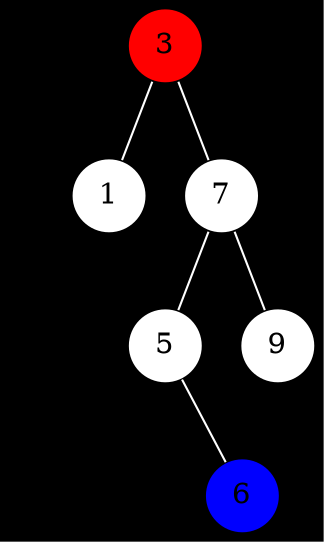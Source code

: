 graph g {
    bgcolor = black;
    3 -- 1 [color = white];
    3 -- 7 [color = white];
    7 -- 5 [color = white];
    7 -- 9 [color = white];
    5 -- NULL [style = "invis"];
    5 -- 6 [color = white];
    1 [shape = circle, style = filled, fillcolor = white];
    3 [shape = circle, style = filled, fillcolor = red];
    5 [shape = circle, style = filled, fillcolor = white];
    7 [shape = circle, style = filled, fillcolor = white];
    9 [shape = circle, style = filled, fillcolor = white];
    6 [shape = circle, style = filled, fillcolor = blue];
    NULL [style = "invis"];
}

//dot rlr.dot | gvpr -c -f binarytree.gvpr | neato -n -Tpng -o rlr.png